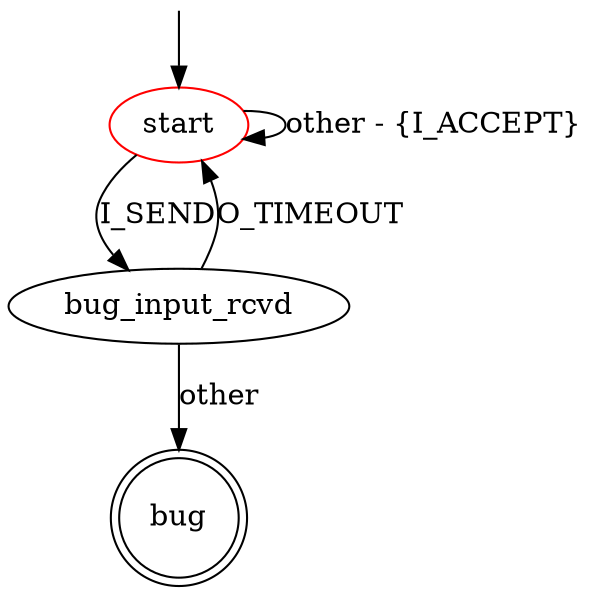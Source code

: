 digraph G {
label=""
start [color="red"]
bug [shape="doublecircle"]

start -> start [label="other - {I_ACCEPT}"]
start -> bug_input_rcvd [label="I_SEND"]
bug_input_rcvd -> start [label="O_TIMEOUT"]
bug_input_rcvd -> bug [label="other"]

__start0 [label="" shape="none" width="0" height="0"];
__start0 -> start;
}

